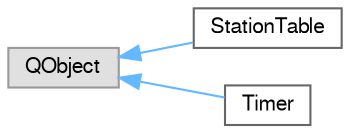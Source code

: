 digraph "Graficzna hierarchia klas"
{
 // LATEX_PDF_SIZE
  bgcolor="transparent";
  edge [fontname=FreeSans,fontsize=10,labelfontname=FreeSans,labelfontsize=10];
  node [fontname=FreeSans,fontsize=10,shape=box,height=0.2,width=0.4];
  rankdir="LR";
  Node0 [id="Node000000",label="QObject",height=0.2,width=0.4,color="grey60", fillcolor="#E0E0E0", style="filled",tooltip=" "];
  Node0 -> Node1 [id="edge3_Node000000_Node000001",dir="back",color="steelblue1",style="solid",tooltip=" "];
  Node1 [id="Node000001",label="StationTable",height=0.2,width=0.4,color="grey40", fillcolor="white", style="filled",URL="$class_station_table.html",tooltip="Klasa StationTable służy do wyświetlania tabeli ze stacjami pomiarowymi, umożliwia filtrowanie,..."];
  Node0 -> Node2 [id="edge4_Node000000_Node000002",dir="back",color="steelblue1",style="solid",tooltip=" "];
  Node2 [id="Node000002",label="Timer",height=0.2,width=0.4,color="grey40", fillcolor="white", style="filled",URL="$class_timer.html",tooltip="Klasa Timer umożliwia wyświetlanie aktualnego czasu na etykiecie."];
}

